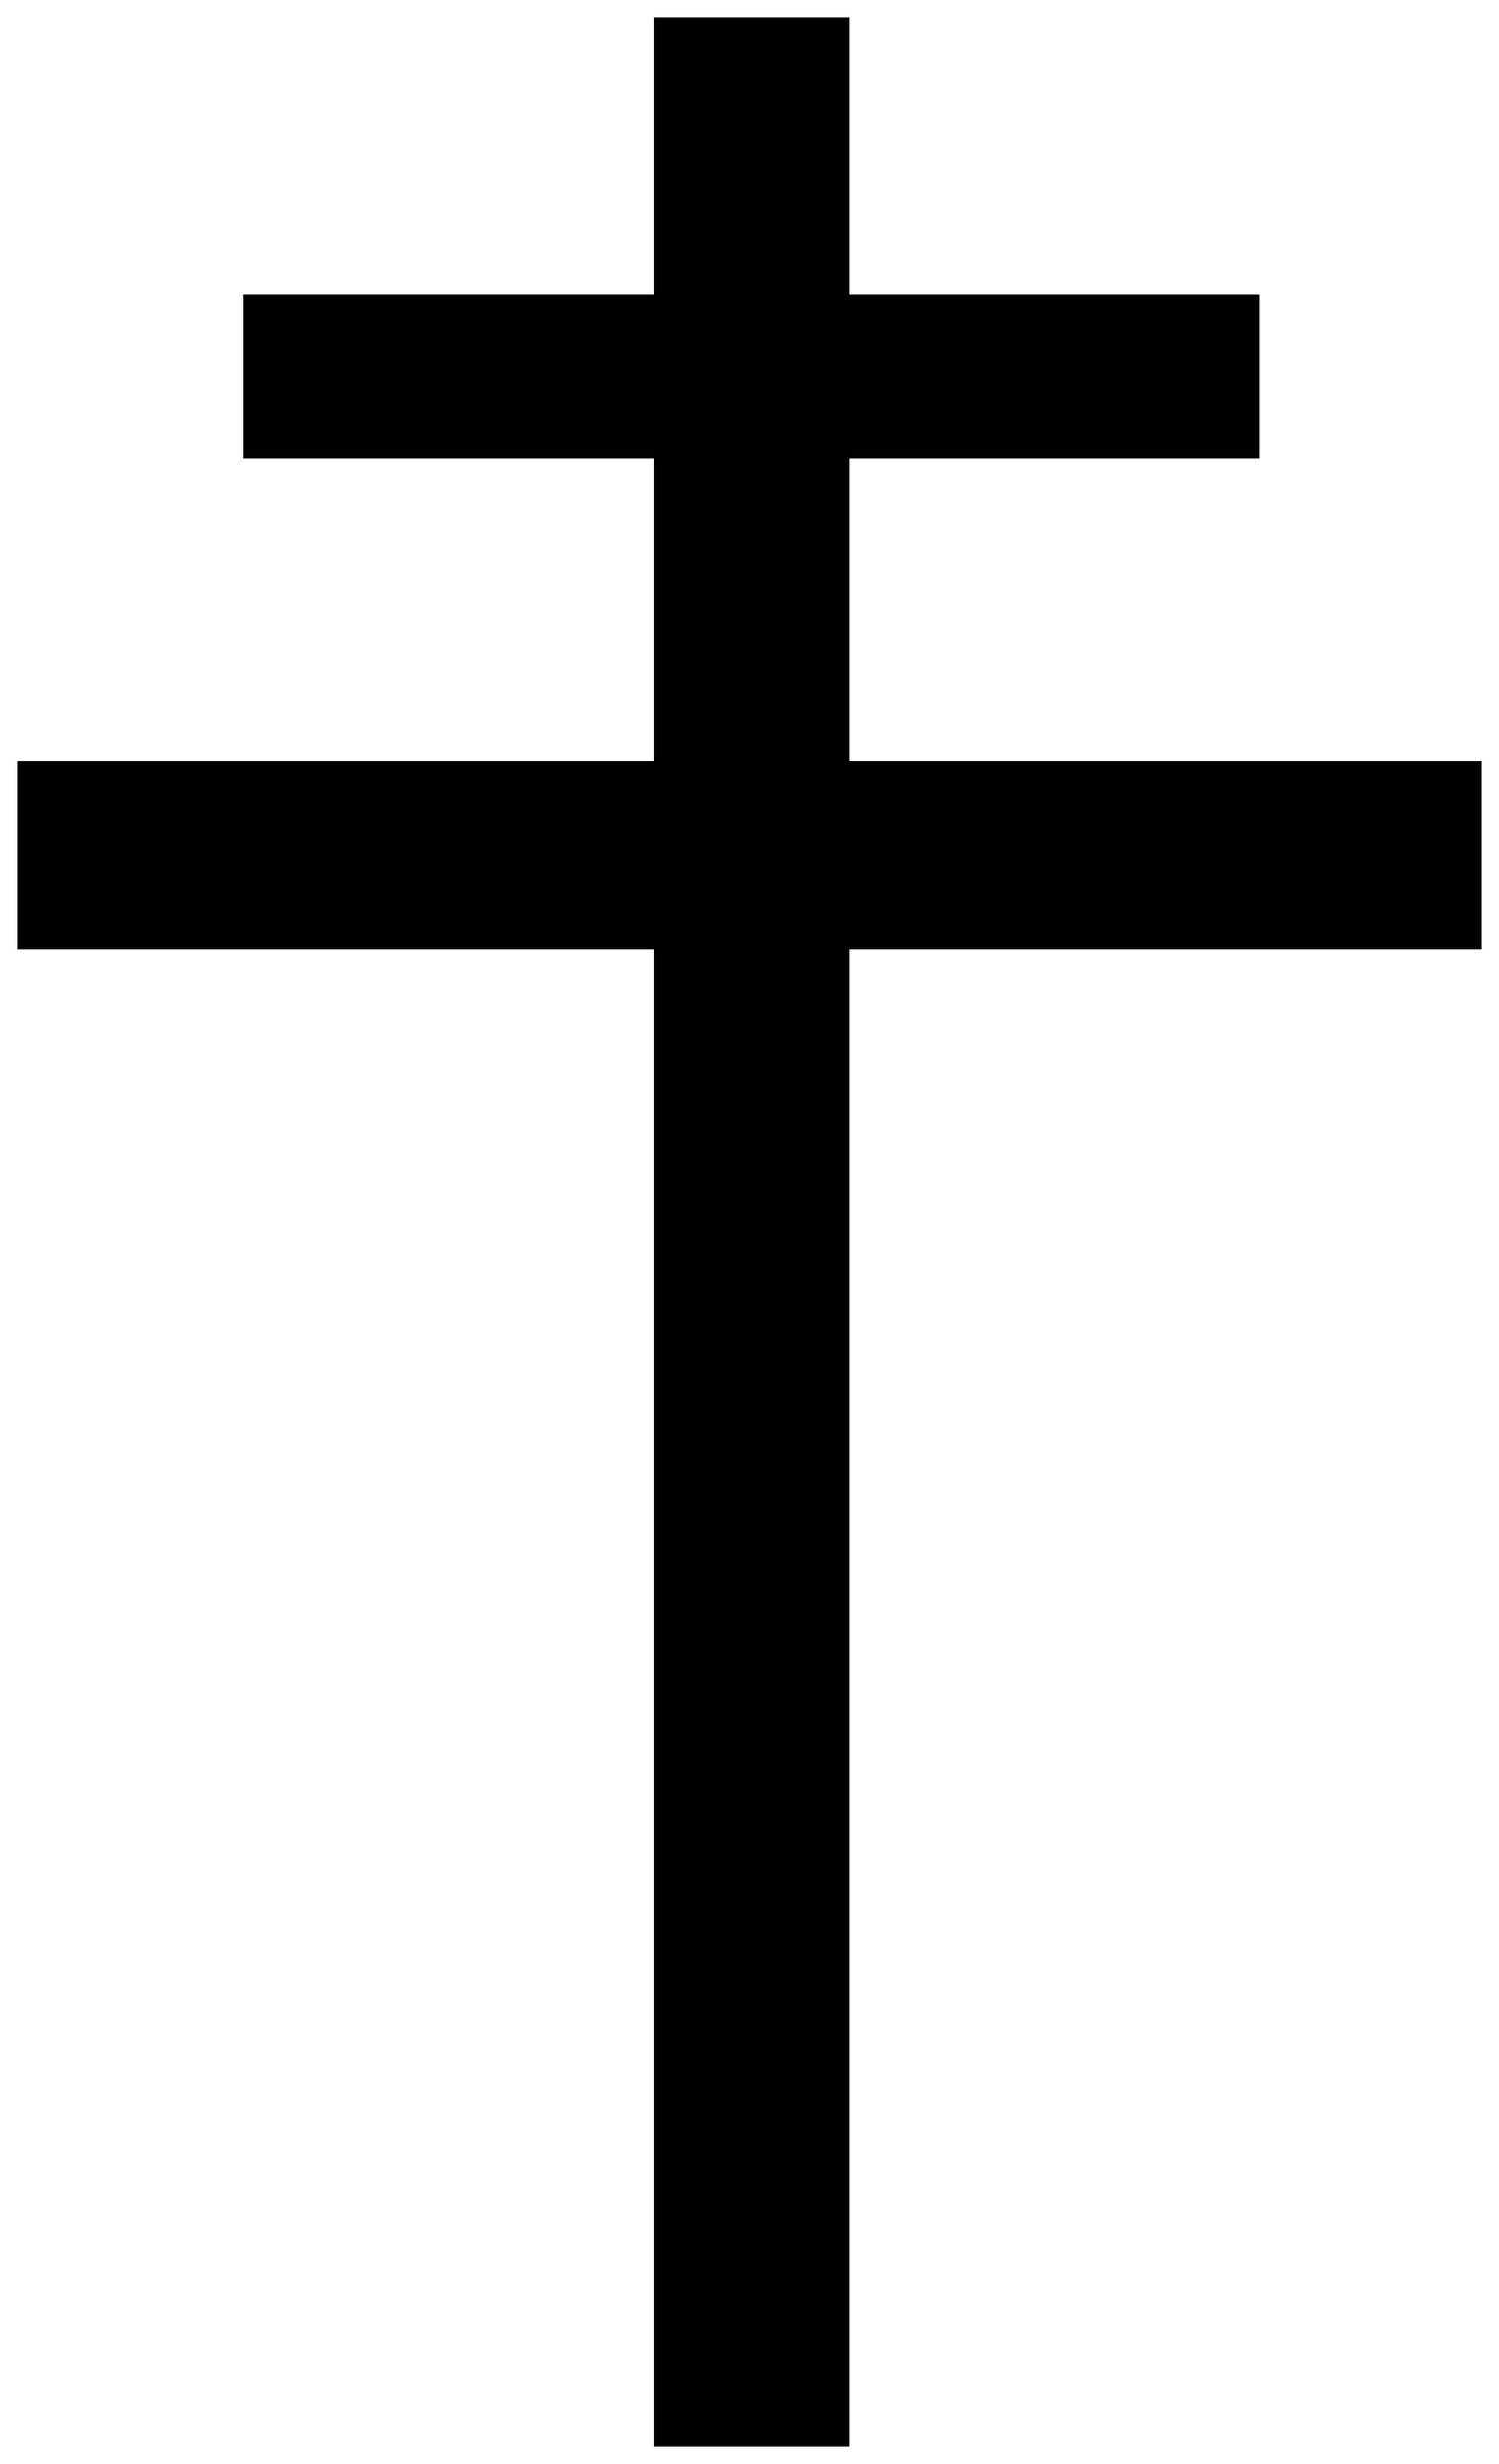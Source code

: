 


\begin{tikzpicture}[y=0.80pt, x=0.80pt, yscale=-1.0, xscale=1.0, inner sep=0pt, outer sep=0pt]
\begin{scope}[shift={(100.0,1724.0)},nonzero rule]
  \path[draw=.,fill=.,line width=1.600pt] (1173.0,-809.0) --
    (707.0,-809.0) -- (707.0,292.0) -- (566.0,292.0) --
    (566.0,-809.0) -- (97.0,-809.0) -- (97.0,-946.0) --
    (566.0,-946.0) -- (566.0,-1170.0) -- (264.0,-1170.0) --
    (264.0,-1289.0) -- (566.0,-1289.0) -- (566.0,-1493.0) --
    (707.0,-1493.0) -- (707.0,-1289.0) -- (1009.0,-1289.0) --
    (1009.0,-1170.0) -- (707.0,-1170.0) -- (707.0,-946.0) --
    (1173.0,-946.0) -- (1173.0,-809.0) -- cycle;
\end{scope}

\end{tikzpicture}

